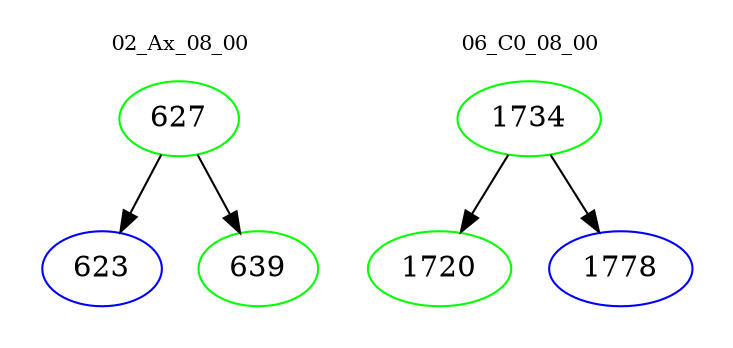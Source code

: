 digraph{
subgraph cluster_0 {
color = white
label = "02_Ax_08_00";
fontsize=10;
T0_627 [label="627", color="green"]
T0_627 -> T0_623 [color="black"]
T0_623 [label="623", color="blue"]
T0_627 -> T0_639 [color="black"]
T0_639 [label="639", color="green"]
}
subgraph cluster_1 {
color = white
label = "06_C0_08_00";
fontsize=10;
T1_1734 [label="1734", color="green"]
T1_1734 -> T1_1720 [color="black"]
T1_1720 [label="1720", color="green"]
T1_1734 -> T1_1778 [color="black"]
T1_1778 [label="1778", color="blue"]
}
}
